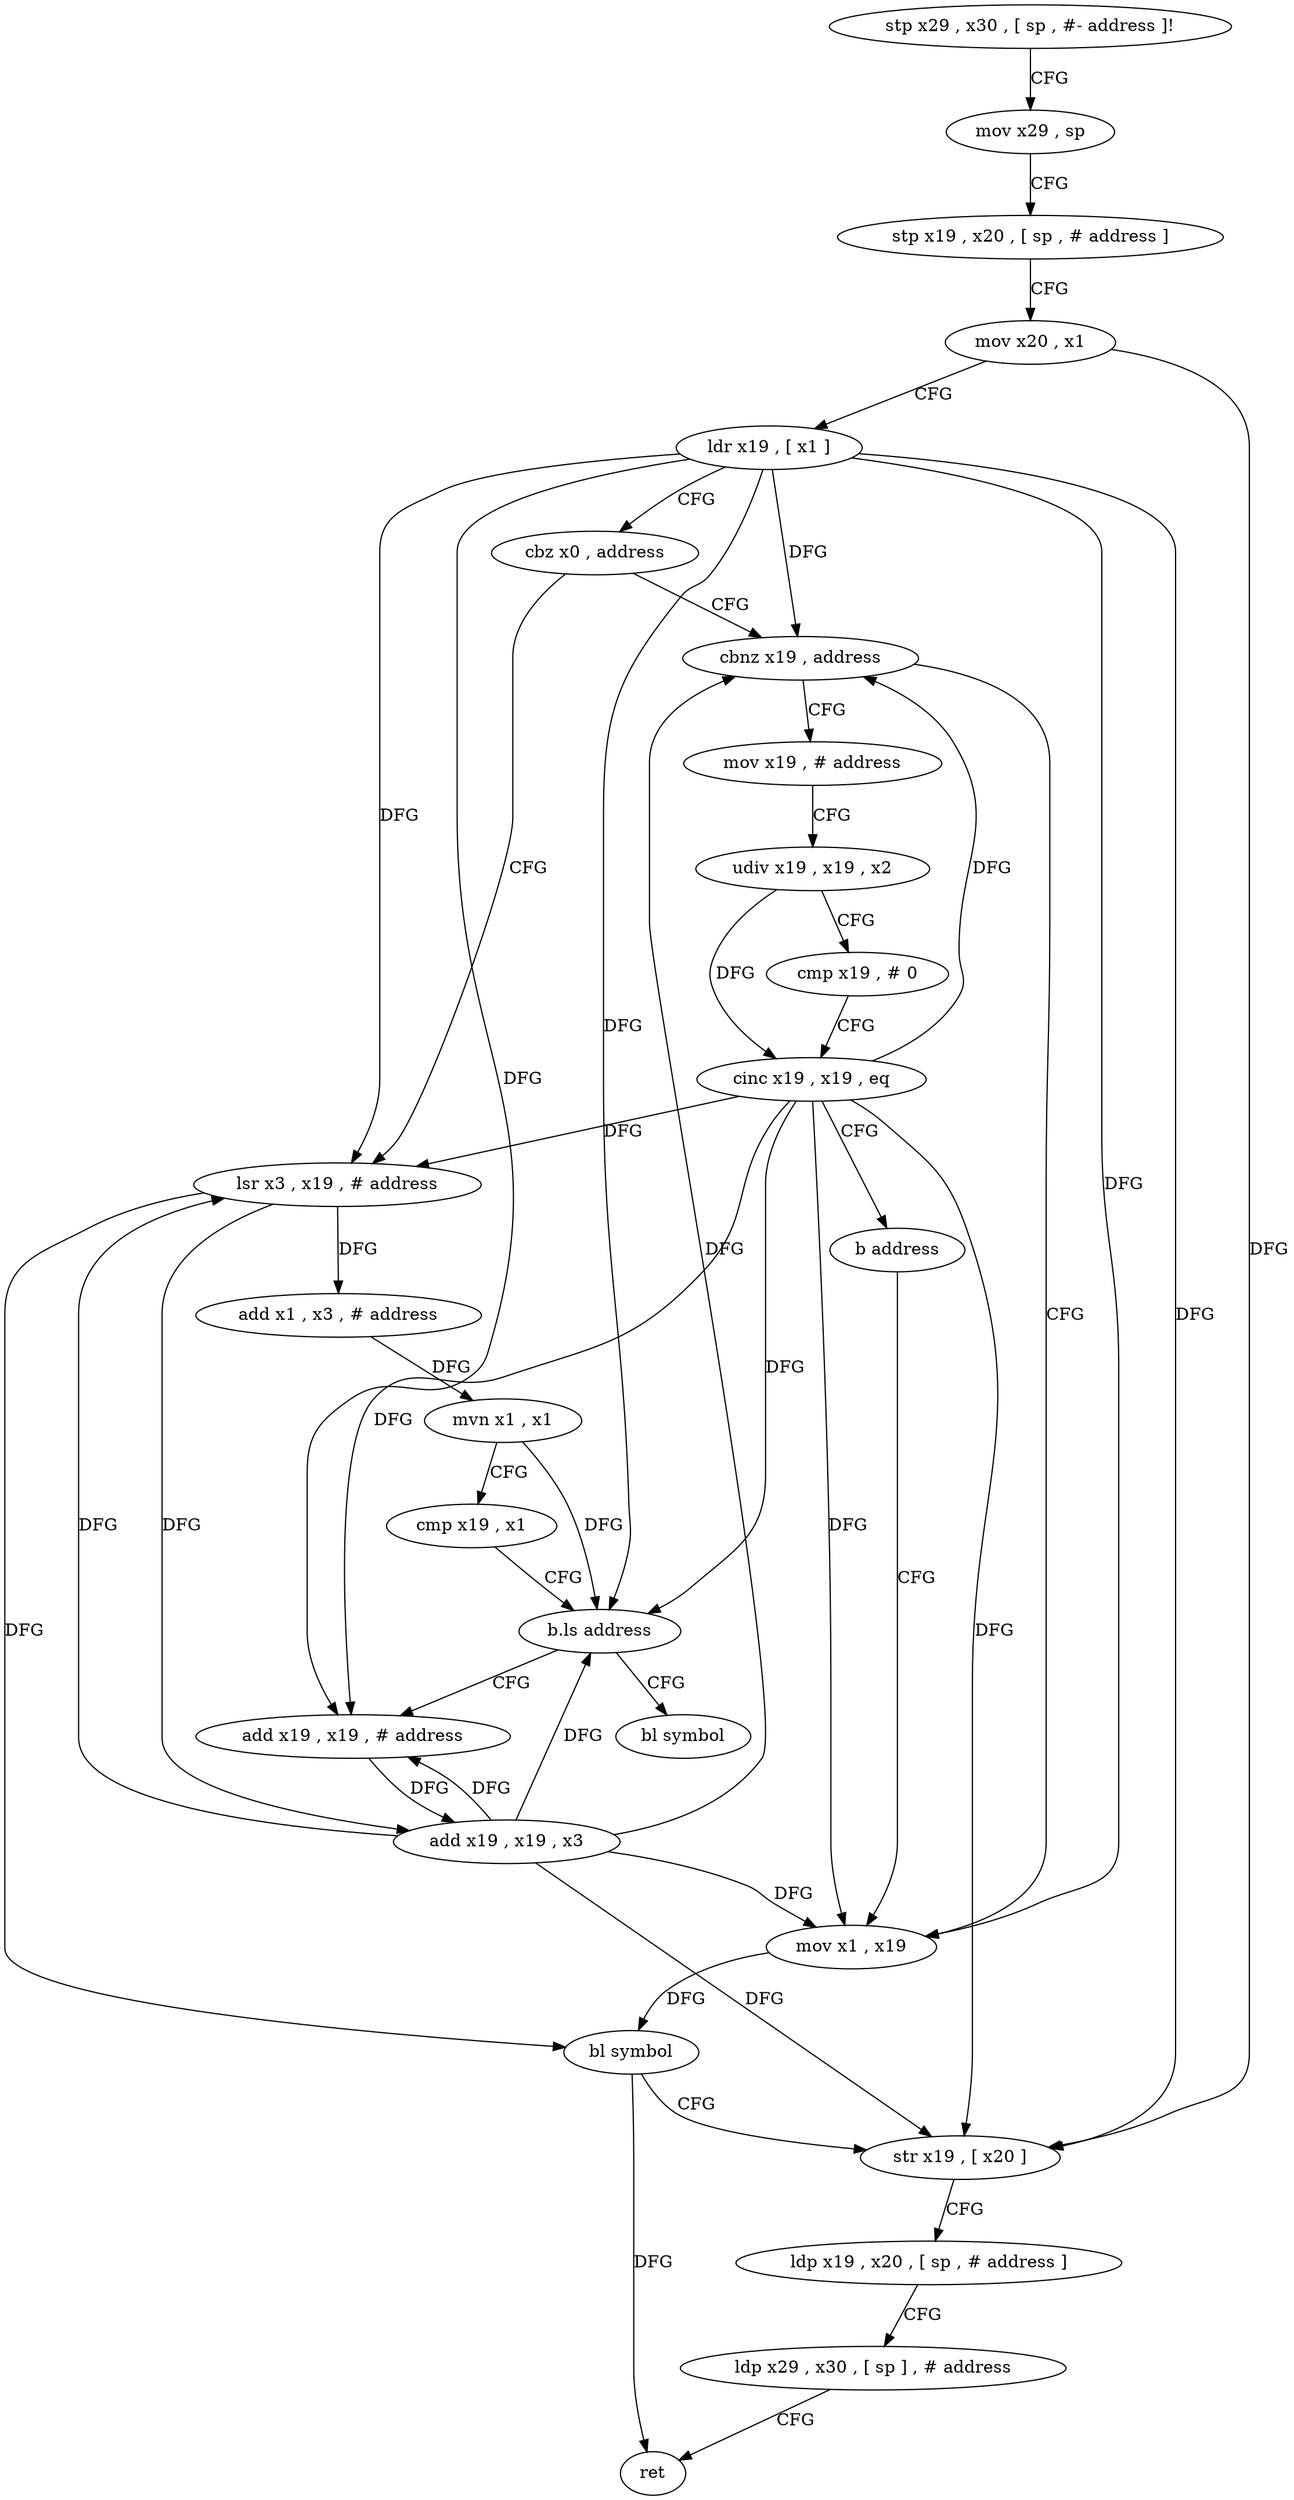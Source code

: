 digraph "func" {
"272672" [label = "stp x29 , x30 , [ sp , #- address ]!" ]
"272676" [label = "mov x29 , sp" ]
"272680" [label = "stp x19 , x20 , [ sp , # address ]" ]
"272684" [label = "mov x20 , x1" ]
"272688" [label = "ldr x19 , [ x1 ]" ]
"272692" [label = "cbz x0 , address" ]
"272720" [label = "cbnz x19 , address" ]
"272696" [label = "lsr x3 , x19 , # address" ]
"272752" [label = "mov x1 , x19" ]
"272724" [label = "mov x19 , # address" ]
"272700" [label = "add x1 , x3 , # address" ]
"272704" [label = "mvn x1 , x1" ]
"272708" [label = "cmp x19 , x1" ]
"272712" [label = "b.ls address" ]
"272744" [label = "add x19 , x19 , # address" ]
"272716" [label = "bl symbol" ]
"272756" [label = "bl symbol" ]
"272760" [label = "str x19 , [ x20 ]" ]
"272764" [label = "ldp x19 , x20 , [ sp , # address ]" ]
"272768" [label = "ldp x29 , x30 , [ sp ] , # address" ]
"272772" [label = "ret" ]
"272728" [label = "udiv x19 , x19 , x2" ]
"272732" [label = "cmp x19 , # 0" ]
"272736" [label = "cinc x19 , x19 , eq" ]
"272740" [label = "b address" ]
"272748" [label = "add x19 , x19 , x3" ]
"272672" -> "272676" [ label = "CFG" ]
"272676" -> "272680" [ label = "CFG" ]
"272680" -> "272684" [ label = "CFG" ]
"272684" -> "272688" [ label = "CFG" ]
"272684" -> "272760" [ label = "DFG" ]
"272688" -> "272692" [ label = "CFG" ]
"272688" -> "272720" [ label = "DFG" ]
"272688" -> "272696" [ label = "DFG" ]
"272688" -> "272712" [ label = "DFG" ]
"272688" -> "272752" [ label = "DFG" ]
"272688" -> "272760" [ label = "DFG" ]
"272688" -> "272744" [ label = "DFG" ]
"272692" -> "272720" [ label = "CFG" ]
"272692" -> "272696" [ label = "CFG" ]
"272720" -> "272752" [ label = "CFG" ]
"272720" -> "272724" [ label = "CFG" ]
"272696" -> "272700" [ label = "DFG" ]
"272696" -> "272756" [ label = "DFG" ]
"272696" -> "272748" [ label = "DFG" ]
"272752" -> "272756" [ label = "DFG" ]
"272724" -> "272728" [ label = "CFG" ]
"272700" -> "272704" [ label = "DFG" ]
"272704" -> "272708" [ label = "CFG" ]
"272704" -> "272712" [ label = "DFG" ]
"272708" -> "272712" [ label = "CFG" ]
"272712" -> "272744" [ label = "CFG" ]
"272712" -> "272716" [ label = "CFG" ]
"272744" -> "272748" [ label = "DFG" ]
"272756" -> "272760" [ label = "CFG" ]
"272756" -> "272772" [ label = "DFG" ]
"272760" -> "272764" [ label = "CFG" ]
"272764" -> "272768" [ label = "CFG" ]
"272768" -> "272772" [ label = "CFG" ]
"272728" -> "272732" [ label = "CFG" ]
"272728" -> "272736" [ label = "DFG" ]
"272732" -> "272736" [ label = "CFG" ]
"272736" -> "272740" [ label = "CFG" ]
"272736" -> "272720" [ label = "DFG" ]
"272736" -> "272696" [ label = "DFG" ]
"272736" -> "272752" [ label = "DFG" ]
"272736" -> "272760" [ label = "DFG" ]
"272736" -> "272744" [ label = "DFG" ]
"272736" -> "272712" [ label = "DFG" ]
"272740" -> "272752" [ label = "CFG" ]
"272748" -> "272752" [ label = "DFG" ]
"272748" -> "272720" [ label = "DFG" ]
"272748" -> "272696" [ label = "DFG" ]
"272748" -> "272760" [ label = "DFG" ]
"272748" -> "272744" [ label = "DFG" ]
"272748" -> "272712" [ label = "DFG" ]
}

